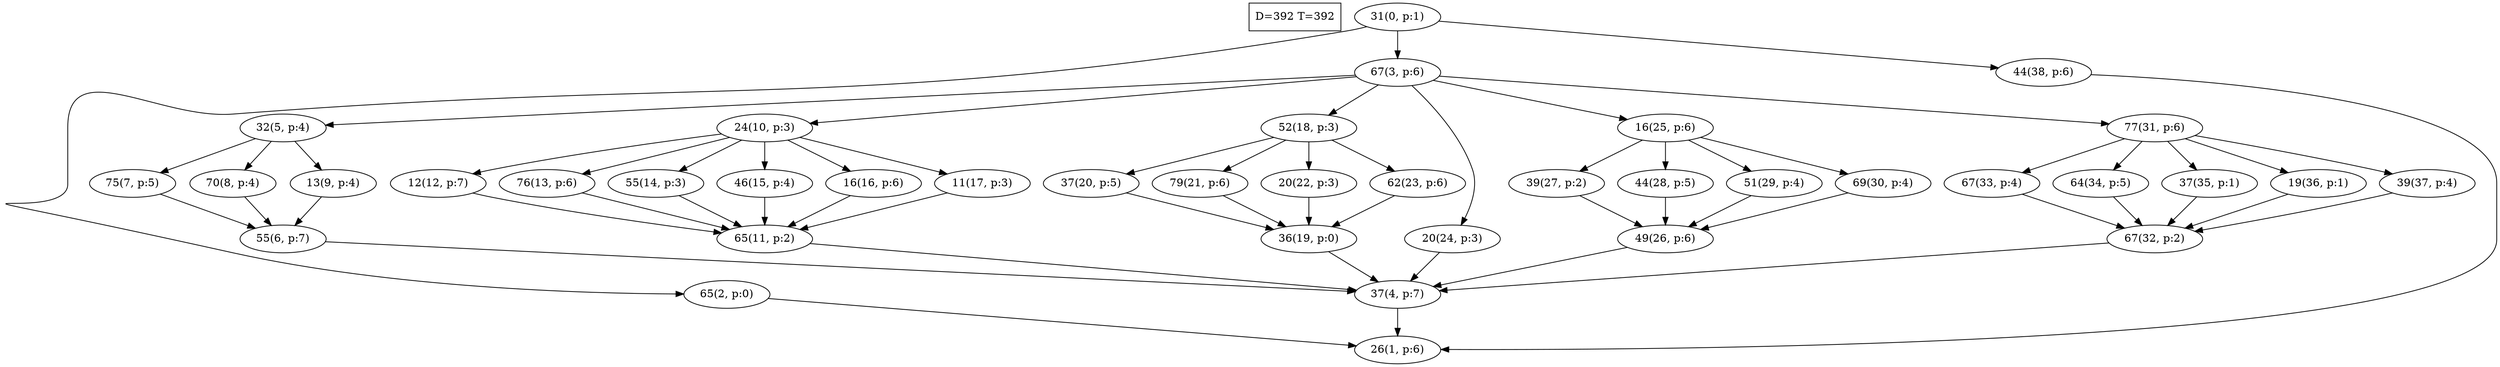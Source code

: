 digraph Task {
i [shape=box, label="D=392 T=392"]; 
0 [label="31(0, p:1)"];
1 [label="26(1, p:6)"];
2 [label="65(2, p:0)"];
3 [label="67(3, p:6)"];
4 [label="37(4, p:7)"];
5 [label="32(5, p:4)"];
6 [label="55(6, p:7)"];
7 [label="75(7, p:5)"];
8 [label="70(8, p:4)"];
9 [label="13(9, p:4)"];
10 [label="24(10, p:3)"];
11 [label="65(11, p:2)"];
12 [label="12(12, p:7)"];
13 [label="76(13, p:6)"];
14 [label="55(14, p:3)"];
15 [label="46(15, p:4)"];
16 [label="16(16, p:6)"];
17 [label="11(17, p:3)"];
18 [label="52(18, p:3)"];
19 [label="36(19, p:0)"];
20 [label="37(20, p:5)"];
21 [label="79(21, p:6)"];
22 [label="20(22, p:3)"];
23 [label="62(23, p:6)"];
24 [label="20(24, p:3)"];
25 [label="16(25, p:6)"];
26 [label="49(26, p:6)"];
27 [label="39(27, p:2)"];
28 [label="44(28, p:5)"];
29 [label="51(29, p:4)"];
30 [label="69(30, p:4)"];
31 [label="77(31, p:6)"];
32 [label="67(32, p:2)"];
33 [label="67(33, p:4)"];
34 [label="64(34, p:5)"];
35 [label="37(35, p:1)"];
36 [label="19(36, p:1)"];
37 [label="39(37, p:4)"];
38 [label="44(38, p:6)"];
0 -> 2;
0 -> 3;
0 -> 38;
2 -> 1;
3 -> 5;
3 -> 10;
3 -> 18;
3 -> 24;
3 -> 25;
3 -> 31;
4 -> 1;
5 -> 7;
5 -> 8;
5 -> 9;
6 -> 4;
7 -> 6;
8 -> 6;
9 -> 6;
10 -> 12;
10 -> 13;
10 -> 14;
10 -> 15;
10 -> 16;
10 -> 17;
11 -> 4;
12 -> 11;
13 -> 11;
14 -> 11;
15 -> 11;
16 -> 11;
17 -> 11;
18 -> 20;
18 -> 21;
18 -> 22;
18 -> 23;
19 -> 4;
20 -> 19;
21 -> 19;
22 -> 19;
23 -> 19;
24 -> 4;
25 -> 27;
25 -> 28;
25 -> 29;
25 -> 30;
26 -> 4;
27 -> 26;
28 -> 26;
29 -> 26;
30 -> 26;
31 -> 33;
31 -> 34;
31 -> 35;
31 -> 36;
31 -> 37;
32 -> 4;
33 -> 32;
34 -> 32;
35 -> 32;
36 -> 32;
37 -> 32;
38 -> 1;
}